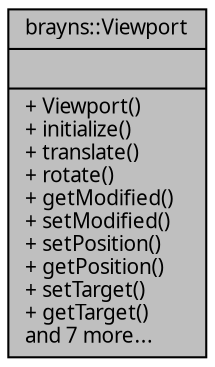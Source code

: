 digraph "brayns::Viewport"
{
  edge [fontname="Sans",fontsize="10",labelfontname="Sans",labelfontsize="10"];
  node [fontname="Sans",fontsize="10",shape=record];
  Node1 [label="{brayns::Viewport\n||+ Viewport()\l+ initialize()\l+ translate()\l+ rotate()\l+ getModified()\l+ setModified()\l+ setPosition()\l+ getPosition()\l+ setTarget()\l+ getTarget()\land 7 more...\l}",height=0.2,width=0.4,color="black", fillcolor="grey75", style="filled" fontcolor="black"];
}
